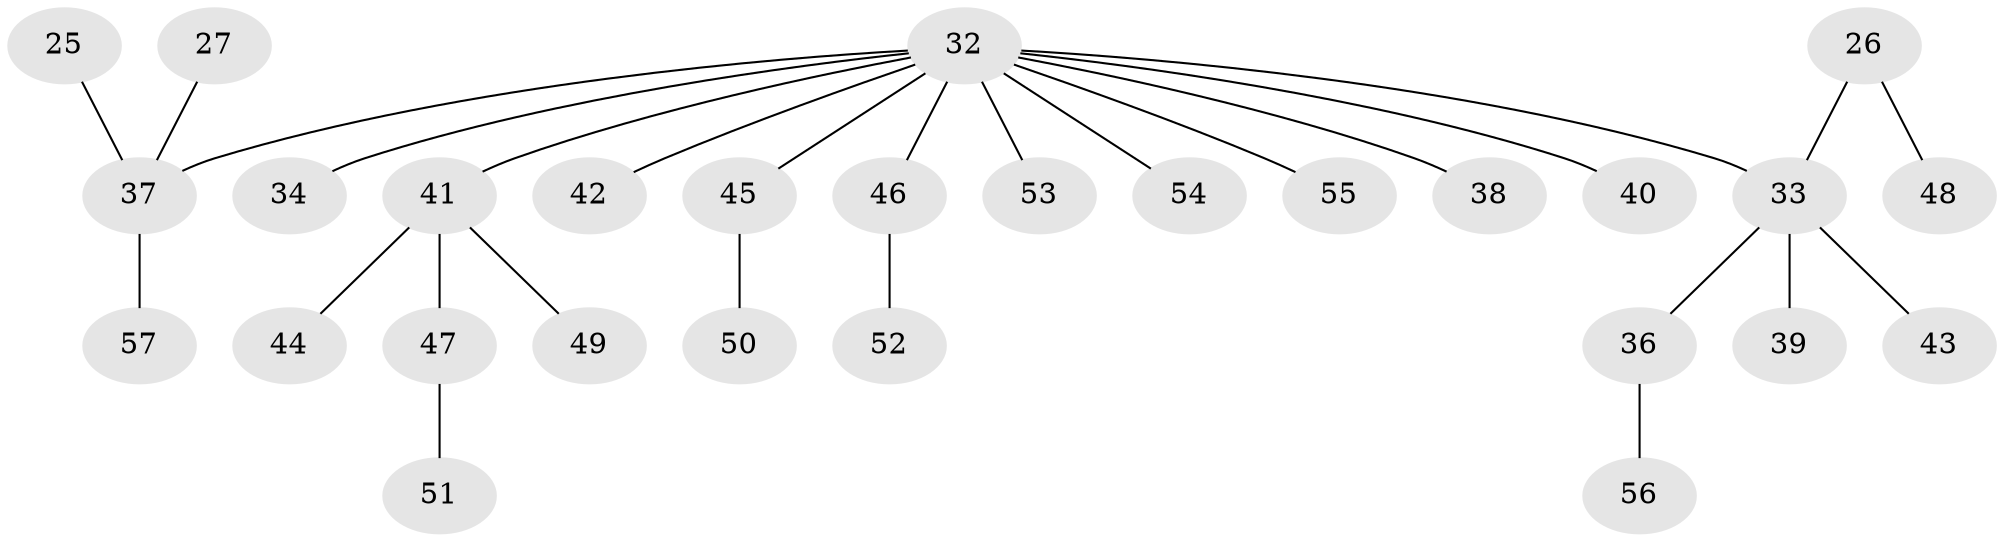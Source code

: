 // original degree distribution, {2: 0.24561403508771928, 4: 0.12280701754385964, 3: 0.14035087719298245, 1: 0.47368421052631576, 5: 0.017543859649122806}
// Generated by graph-tools (version 1.1) at 2025/53/03/09/25 04:53:42]
// undirected, 28 vertices, 27 edges
graph export_dot {
graph [start="1"]
  node [color=gray90,style=filled];
  25;
  26;
  27;
  32 [super="+23+9+28+17+21+11+15+19+29+31"];
  33 [super="+18+16"];
  34;
  36;
  37 [super="+24"];
  38;
  39;
  40;
  41 [super="+14+30+35"];
  42;
  43;
  44;
  45;
  46;
  47;
  48;
  49;
  50;
  51;
  52;
  53;
  54;
  55;
  56;
  57;
  25 -- 37;
  26 -- 48;
  26 -- 33;
  27 -- 37;
  32 -- 34;
  32 -- 40;
  32 -- 42;
  32 -- 45;
  32 -- 37;
  32 -- 41;
  32 -- 33;
  32 -- 53;
  32 -- 38;
  32 -- 54;
  32 -- 55;
  32 -- 46;
  33 -- 39;
  33 -- 43;
  33 -- 36;
  36 -- 56;
  37 -- 57;
  41 -- 47;
  41 -- 49;
  41 -- 44;
  45 -- 50;
  46 -- 52;
  47 -- 51;
}
